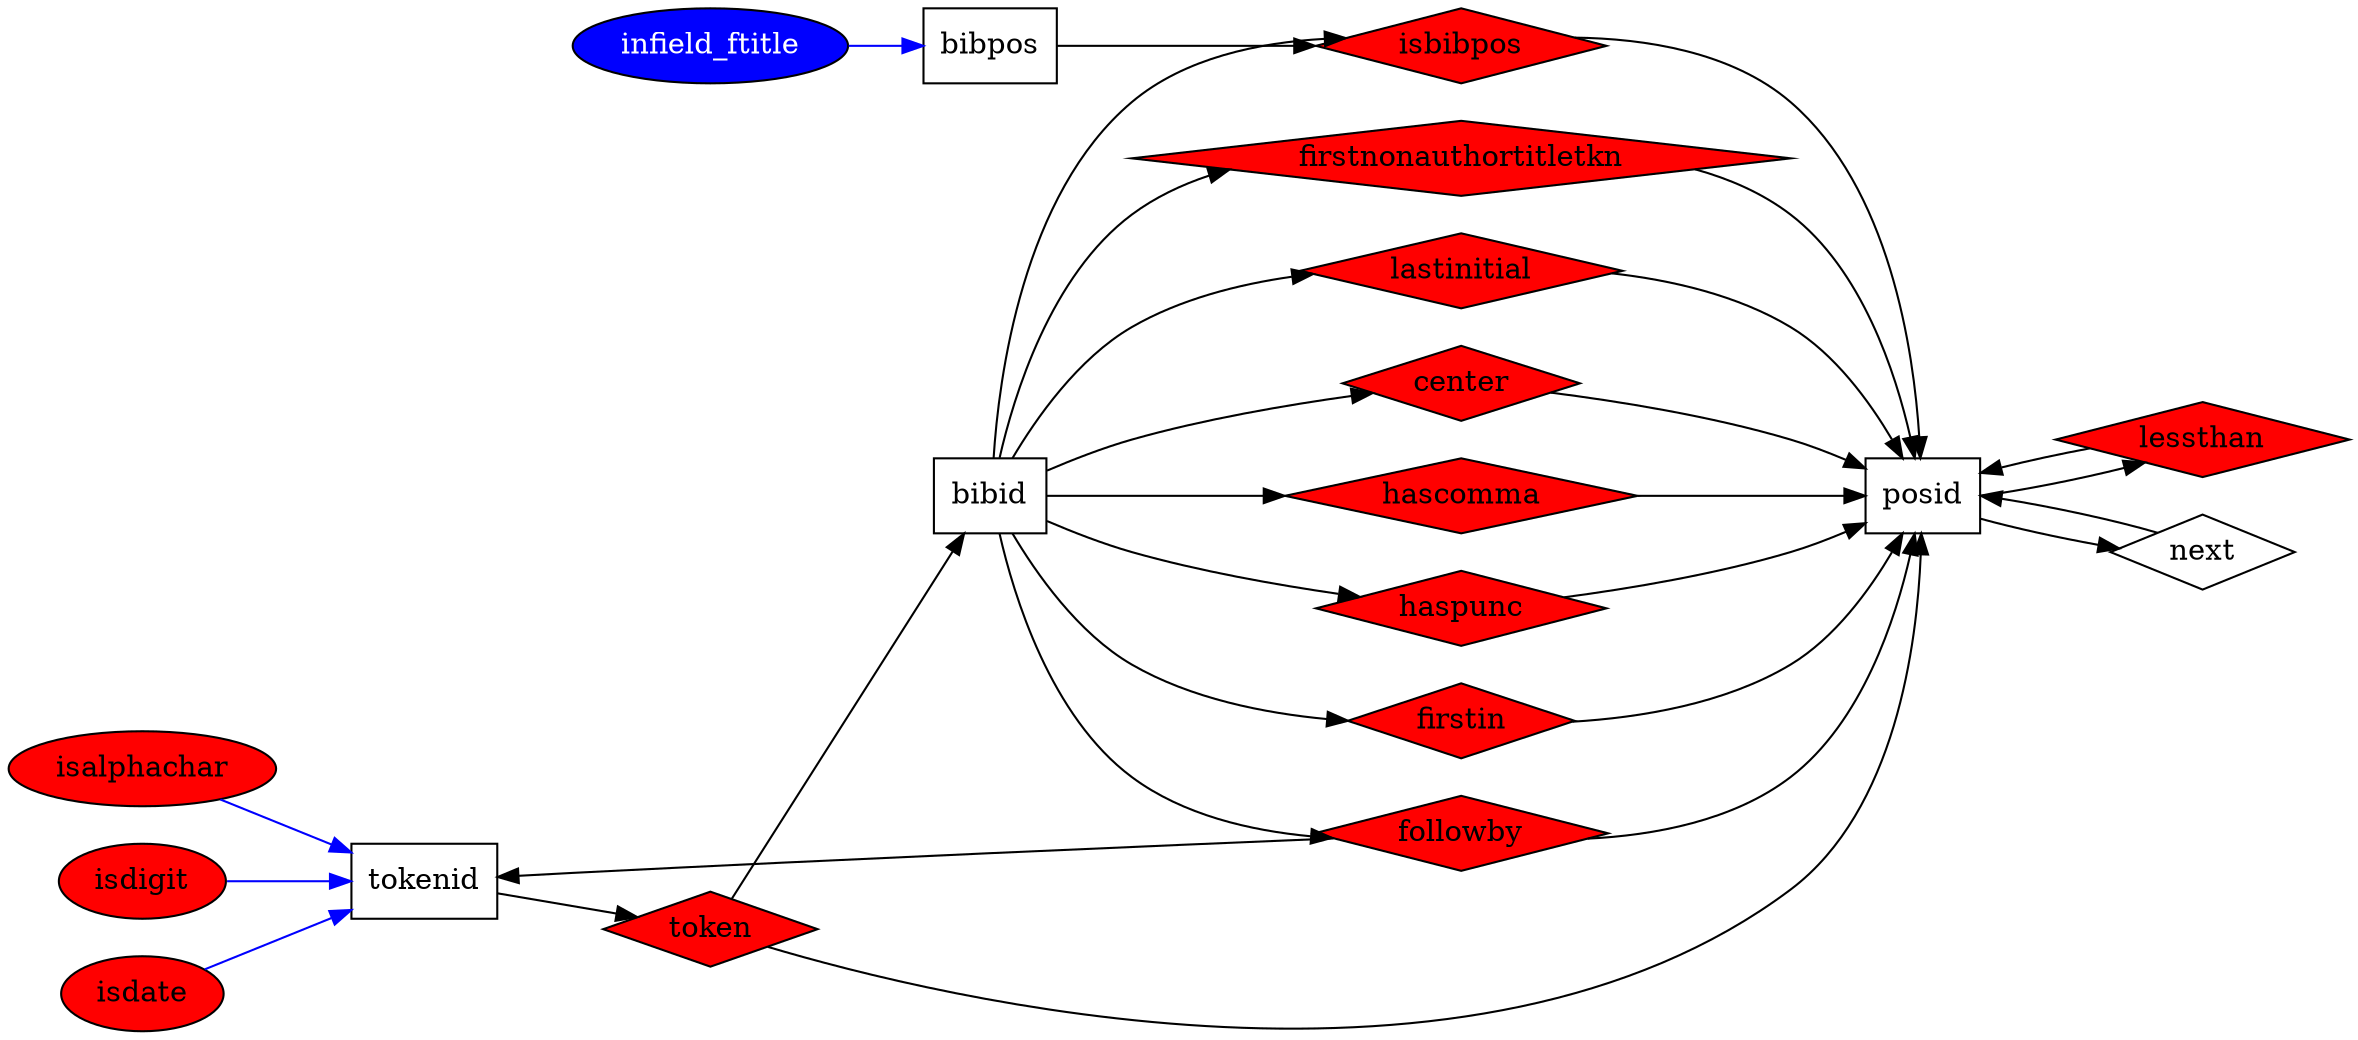 digraph G {
    rankdir=LR;
    fontname="sans-serif";
    penwidth="0.1";
    edge [comment="Wildcard node added automatic in EG."];
    node [comment="Wildcard node added automatic in EG."];
    "isalphachar" [shape="ellipse", 
                   style="filled", 
                   fillcolor="red"];
    "isbibpos" [shape="polygon", 
                style="filled", 
                fillcolor="red", 
                orientation="45.0"];
    "hascomma" [shape="polygon", 
                style="filled", 
                fillcolor="red", 
                orientation="45.0"];
    "followby" [shape="polygon", 
                style="filled", 
                fillcolor="red", 
                orientation="45.0"];
    "haspunc" [shape="polygon", 
               style="filled", 
               fillcolor="red", 
               orientation="45.0"];
    "firstin" [shape="polygon", 
               style="filled", 
               fillcolor="red", 
               orientation="45.0"];
    "token" [shape="polygon", 
             style="filled", 
             fillcolor="red", 
             orientation="45.0"];
    "isdigit" [shape="ellipse", 
               style="filled", 
               fillcolor="red"];
    "lessthan" [shape="polygon", 
                style="filled", 
                fillcolor="red", 
                orientation="45.0"];
    "next" [shape="polygon", 
            orientation="45.0"];
    "bibpos" [shape="box"];
    "tokenid" [shape="box"];
    "isdate" [shape="ellipse", 
              style="filled", 
              fillcolor="red"];
    "firstnonauthortitletkn" [shape="polygon", 
                              style="filled", 
                              orientation="45.0", 
                              fillcolor="red"];
    "lastinitial" [shape="polygon", 
                   style="filled", 
                   fillcolor="red", 
                   orientation="45.0"];
    "posid" [shape="box"];
    "center" [shape="polygon", 
              style="filled", 
              fillcolor="red", 
              orientation="45.0"];
    "bibid" [shape="box"];
    "infield_ftitle" [fontcolor="white", 
                      shape="ellipse", 
                      style="filled", 
                      fillcolor="blue"];
    "bibid" -> "lastinitial";
    "bibid" -> "haspunc";
    "bibid" -> "firstnonauthortitletkn";
    "followby" -> "tokenid";
    "bibid" -> "followby";
    "haspunc" -> "posid";
    "firstin" -> "posid";
    "lessthan" -> "posid";
    "isdigit" -> "tokenid"  [color="blue"];
    "bibid" -> "firstin";
    "infield_ftitle" -> "bibpos"  [color="blue"];
    "tokenid" -> "token";
    "bibid" -> "center";
    "token" -> "posid";
    "hascomma" -> "posid";
    "token" -> "bibid";
    "posid" -> "next";
    "isalphachar" -> "tokenid"  [color="blue"];
    "posid" -> "lessthan";
    "center" -> "posid";
    "bibid" -> "hascomma";
    "firstnonauthortitletkn" -> "posid";
    "isdate" -> "tokenid"  [color="blue"];
    "followby" -> "posid";
    "lastinitial" -> "posid";
    "next" -> "posid";
    "isbibpos" -> "posid";
    "bibid" -> "isbibpos";
    "bibpos" -> "isbibpos";
}
